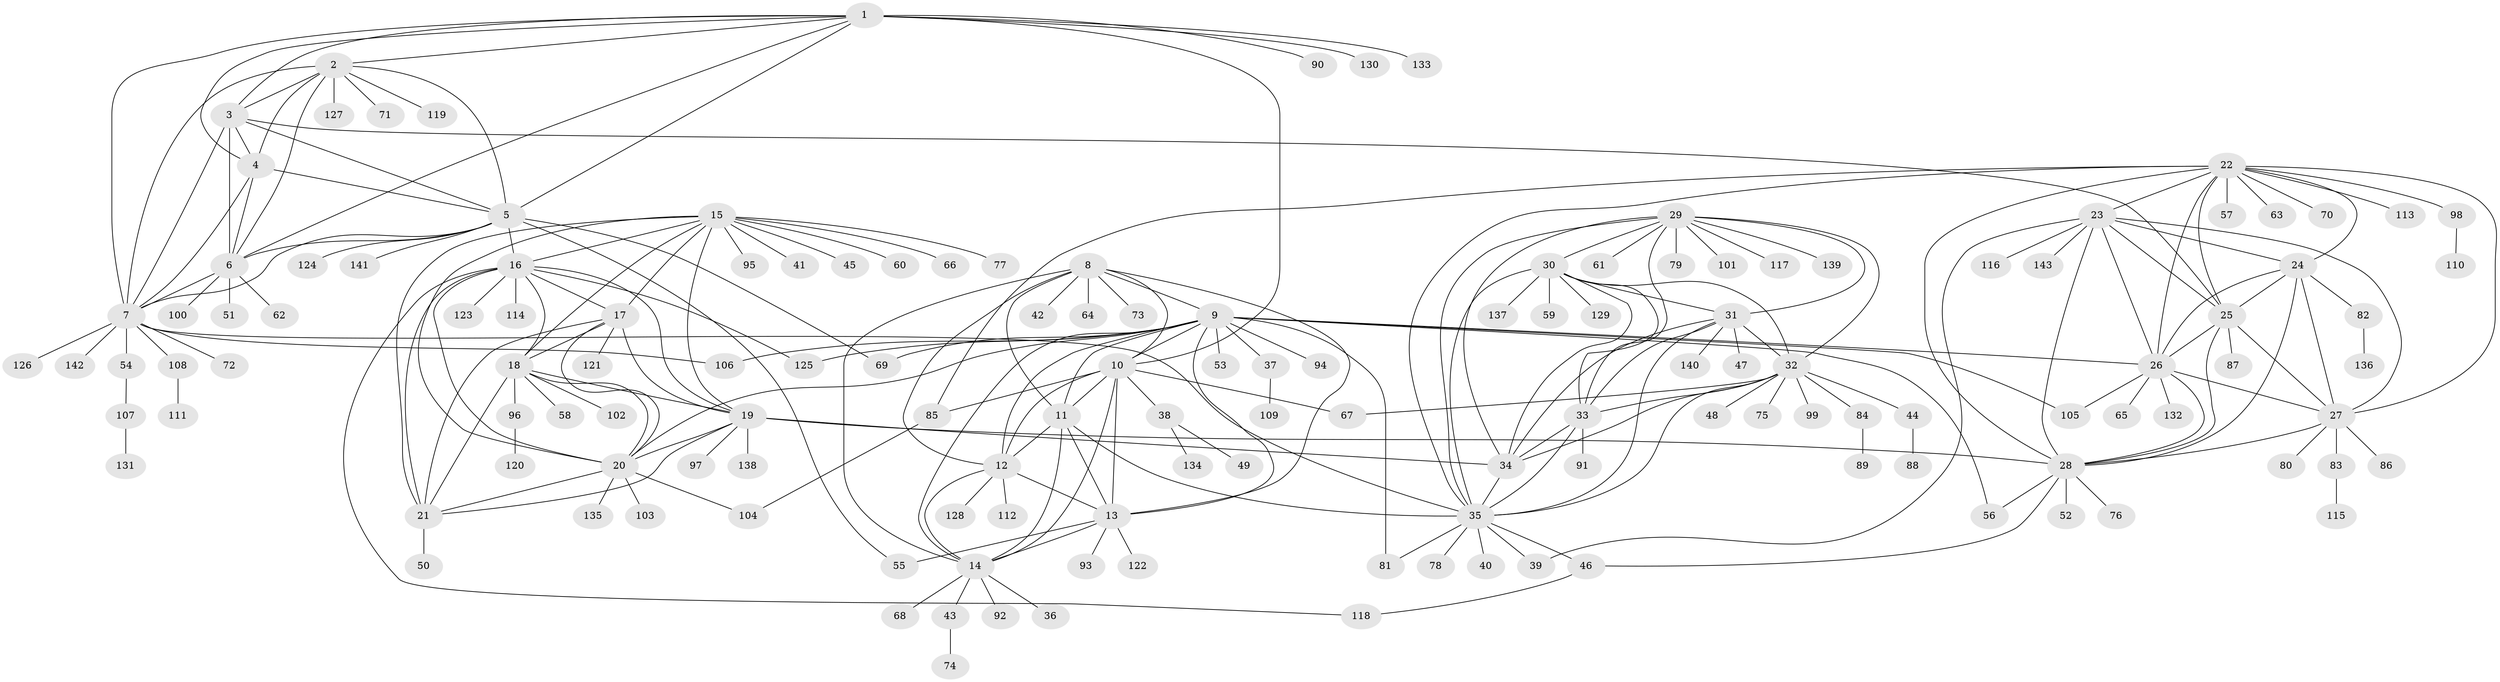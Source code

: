 // coarse degree distribution, {12: 0.017391304347826087, 6: 0.034782608695652174, 7: 0.02608695652173913, 9: 0.05217391304347826, 14: 0.008695652173913044, 13: 0.008695652173913044, 5: 0.017391304347826087, 11: 0.017391304347826087, 8: 0.017391304347826087, 15: 0.008695652173913044, 4: 0.008695652173913044, 1: 0.6260869565217392, 2: 0.13043478260869565, 3: 0.02608695652173913}
// Generated by graph-tools (version 1.1) at 2025/52/02/27/25 19:52:22]
// undirected, 143 vertices, 236 edges
graph export_dot {
graph [start="1"]
  node [color=gray90,style=filled];
  1;
  2;
  3;
  4;
  5;
  6;
  7;
  8;
  9;
  10;
  11;
  12;
  13;
  14;
  15;
  16;
  17;
  18;
  19;
  20;
  21;
  22;
  23;
  24;
  25;
  26;
  27;
  28;
  29;
  30;
  31;
  32;
  33;
  34;
  35;
  36;
  37;
  38;
  39;
  40;
  41;
  42;
  43;
  44;
  45;
  46;
  47;
  48;
  49;
  50;
  51;
  52;
  53;
  54;
  55;
  56;
  57;
  58;
  59;
  60;
  61;
  62;
  63;
  64;
  65;
  66;
  67;
  68;
  69;
  70;
  71;
  72;
  73;
  74;
  75;
  76;
  77;
  78;
  79;
  80;
  81;
  82;
  83;
  84;
  85;
  86;
  87;
  88;
  89;
  90;
  91;
  92;
  93;
  94;
  95;
  96;
  97;
  98;
  99;
  100;
  101;
  102;
  103;
  104;
  105;
  106;
  107;
  108;
  109;
  110;
  111;
  112;
  113;
  114;
  115;
  116;
  117;
  118;
  119;
  120;
  121;
  122;
  123;
  124;
  125;
  126;
  127;
  128;
  129;
  130;
  131;
  132;
  133;
  134;
  135;
  136;
  137;
  138;
  139;
  140;
  141;
  142;
  143;
  1 -- 2;
  1 -- 3;
  1 -- 4;
  1 -- 5;
  1 -- 6;
  1 -- 7;
  1 -- 10;
  1 -- 90;
  1 -- 130;
  1 -- 133;
  2 -- 3;
  2 -- 4;
  2 -- 5;
  2 -- 6;
  2 -- 7;
  2 -- 71;
  2 -- 119;
  2 -- 127;
  3 -- 4;
  3 -- 5;
  3 -- 6;
  3 -- 7;
  3 -- 25;
  4 -- 5;
  4 -- 6;
  4 -- 7;
  5 -- 6;
  5 -- 7;
  5 -- 16;
  5 -- 55;
  5 -- 69;
  5 -- 124;
  5 -- 141;
  6 -- 7;
  6 -- 51;
  6 -- 62;
  6 -- 100;
  7 -- 35;
  7 -- 54;
  7 -- 72;
  7 -- 106;
  7 -- 108;
  7 -- 126;
  7 -- 142;
  8 -- 9;
  8 -- 10;
  8 -- 11;
  8 -- 12;
  8 -- 13;
  8 -- 14;
  8 -- 42;
  8 -- 64;
  8 -- 73;
  9 -- 10;
  9 -- 11;
  9 -- 12;
  9 -- 13;
  9 -- 14;
  9 -- 20;
  9 -- 26;
  9 -- 37;
  9 -- 53;
  9 -- 56;
  9 -- 69;
  9 -- 81;
  9 -- 94;
  9 -- 105;
  9 -- 106;
  9 -- 125;
  10 -- 11;
  10 -- 12;
  10 -- 13;
  10 -- 14;
  10 -- 38;
  10 -- 67;
  10 -- 85;
  11 -- 12;
  11 -- 13;
  11 -- 14;
  11 -- 35;
  12 -- 13;
  12 -- 14;
  12 -- 112;
  12 -- 128;
  13 -- 14;
  13 -- 55;
  13 -- 93;
  13 -- 122;
  14 -- 36;
  14 -- 43;
  14 -- 68;
  14 -- 92;
  15 -- 16;
  15 -- 17;
  15 -- 18;
  15 -- 19;
  15 -- 20;
  15 -- 21;
  15 -- 41;
  15 -- 45;
  15 -- 60;
  15 -- 66;
  15 -- 77;
  15 -- 95;
  16 -- 17;
  16 -- 18;
  16 -- 19;
  16 -- 20;
  16 -- 21;
  16 -- 114;
  16 -- 118;
  16 -- 123;
  16 -- 125;
  17 -- 18;
  17 -- 19;
  17 -- 20;
  17 -- 21;
  17 -- 121;
  18 -- 19;
  18 -- 20;
  18 -- 21;
  18 -- 58;
  18 -- 96;
  18 -- 102;
  19 -- 20;
  19 -- 21;
  19 -- 28;
  19 -- 34;
  19 -- 97;
  19 -- 138;
  20 -- 21;
  20 -- 103;
  20 -- 104;
  20 -- 135;
  21 -- 50;
  22 -- 23;
  22 -- 24;
  22 -- 25;
  22 -- 26;
  22 -- 27;
  22 -- 28;
  22 -- 35;
  22 -- 57;
  22 -- 63;
  22 -- 70;
  22 -- 85;
  22 -- 98;
  22 -- 113;
  23 -- 24;
  23 -- 25;
  23 -- 26;
  23 -- 27;
  23 -- 28;
  23 -- 39;
  23 -- 116;
  23 -- 143;
  24 -- 25;
  24 -- 26;
  24 -- 27;
  24 -- 28;
  24 -- 82;
  25 -- 26;
  25 -- 27;
  25 -- 28;
  25 -- 87;
  26 -- 27;
  26 -- 28;
  26 -- 65;
  26 -- 105;
  26 -- 132;
  27 -- 28;
  27 -- 80;
  27 -- 83;
  27 -- 86;
  28 -- 46;
  28 -- 52;
  28 -- 56;
  28 -- 76;
  29 -- 30;
  29 -- 31;
  29 -- 32;
  29 -- 33;
  29 -- 34;
  29 -- 35;
  29 -- 61;
  29 -- 79;
  29 -- 101;
  29 -- 117;
  29 -- 139;
  30 -- 31;
  30 -- 32;
  30 -- 33;
  30 -- 34;
  30 -- 35;
  30 -- 59;
  30 -- 129;
  30 -- 137;
  31 -- 32;
  31 -- 33;
  31 -- 34;
  31 -- 35;
  31 -- 47;
  31 -- 140;
  32 -- 33;
  32 -- 34;
  32 -- 35;
  32 -- 44;
  32 -- 48;
  32 -- 67;
  32 -- 75;
  32 -- 84;
  32 -- 99;
  33 -- 34;
  33 -- 35;
  33 -- 91;
  34 -- 35;
  35 -- 39;
  35 -- 40;
  35 -- 46;
  35 -- 78;
  35 -- 81;
  37 -- 109;
  38 -- 49;
  38 -- 134;
  43 -- 74;
  44 -- 88;
  46 -- 118;
  54 -- 107;
  82 -- 136;
  83 -- 115;
  84 -- 89;
  85 -- 104;
  96 -- 120;
  98 -- 110;
  107 -- 131;
  108 -- 111;
}

